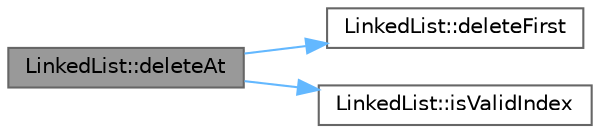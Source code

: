 digraph "LinkedList::deleteAt"
{
 // INTERACTIVE_SVG=YES
 // LATEX_PDF_SIZE
  bgcolor="transparent";
  edge [fontname=Helvetica,fontsize=10,labelfontname=Helvetica,labelfontsize=10];
  node [fontname=Helvetica,fontsize=10,shape=box,height=0.2,width=0.4];
  rankdir="LR";
  Node1 [id="Node000001",label="LinkedList::deleteAt",height=0.2,width=0.4,color="gray40", fillcolor="grey60", style="filled", fontcolor="black",tooltip=" "];
  Node1 -> Node2 [id="edge1_Node000001_Node000002",color="steelblue1",style="solid",tooltip=" "];
  Node2 [id="Node000002",label="LinkedList::deleteFirst",height=0.2,width=0.4,color="grey40", fillcolor="white", style="filled",URL="$class_linked_list.html#a7c9010f046e9f4d84c5630d589fa6fea",tooltip=" "];
  Node1 -> Node3 [id="edge2_Node000001_Node000003",color="steelblue1",style="solid",tooltip=" "];
  Node3 [id="Node000003",label="LinkedList::isValidIndex",height=0.2,width=0.4,color="grey40", fillcolor="white", style="filled",URL="$class_linked_list.html#ac1074677727485568f58d632f27173c3",tooltip=" "];
}
